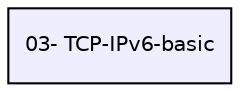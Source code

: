 digraph "03- TCP-IPv6-basic" {
  compound=true
  node [ fontsize="10", fontname="Helvetica"];
  edge [ labelfontsize="10", labelfontname="Helvetica"];
  dir_a42e6e2d0cae0fed98f994c59b6f13ae [shape=box, label="03- TCP-IPv6-basic", style="filled", fillcolor="#eeeeff", pencolor="black", URL="dir_a42e6e2d0cae0fed98f994c59b6f13ae.html"];
}
